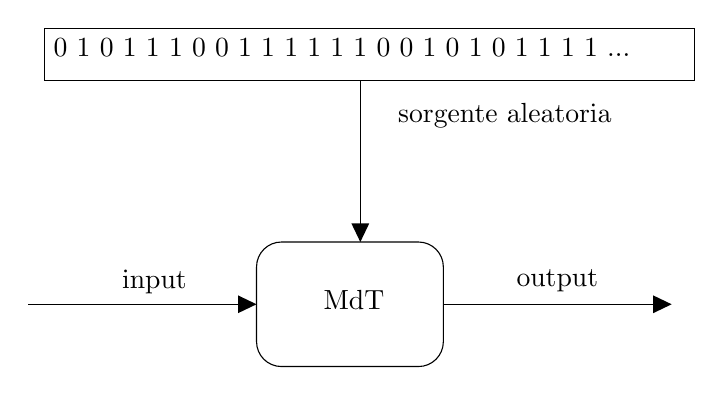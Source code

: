 \begin{tikzpicture}[x=0.75pt,y=0.75pt,yscale=-1,xscale=1]
	\draw   (280,152) .. controls (280,145.37) and (285.37,140) .. (292,140) -- (358,140) .. controls (364.63,140) and (370,145.37) .. (370,152) -- (370,188) .. controls (370,194.63) and (364.63,200) .. (358,200) -- (292,200) .. controls (285.37,200) and (280,194.63) .. (280,188) -- cycle ;
	\draw    (170,170) -- (277,170) ;
	\draw [shift={(280,170)}, rotate = 180] [fill={rgb, 255:red, 0; green, 0; blue, 0 }  ][line width=0.08]  [draw opacity=0] (8.93,-4.29) -- (0,0) -- (8.93,4.29) -- cycle    ;
	\draw    (370,170) -- (477,170) ;
	\draw [shift={(480,170)}, rotate = 180] [fill={rgb, 255:red, 0; green, 0; blue, 0 }  ][line width=0.08]  [draw opacity=0] (8.93,-4.29) -- (0,0) -- (8.93,4.29) -- cycle    ;
	\draw    (330,62.29) -- (330,137) ;
	\draw [shift={(330,140)}, rotate = 270] [fill={rgb, 255:red, 0; green, 0; blue, 0 }  ][line width=0.08]  [draw opacity=0] (8.93,-4.29) -- (0,0) -- (8.93,4.29) -- cycle    ;
	\draw (311,162) node [anchor=north west][inner sep=0.75pt]   [align=left] {MdT};
	\draw (214,152) node [anchor=north west][inner sep=0.75pt]   [align=left] {input};
	\draw (404,152) node [anchor=north west][inner sep=0.75pt]   [align=left] {output};
	\draw (347,72) node [anchor=north west][inner sep=0.75pt]   [align=left] {sorgente aleatoria};
	\draw    (178,37) -- (491,37) -- (491,62) -- (178,62) -- cycle  ;
	\draw (181,41) node [anchor=north west][inner sep=0.75pt]   [align=left] { 0 1 0 1 1 1 0 0 1 1 1 1 1 1 0 0 1 0 1 0 1 1 1 1 ...};
\end{tikzpicture}
